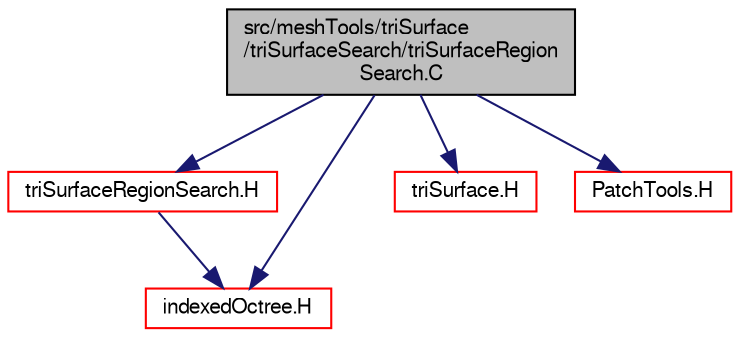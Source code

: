 digraph "src/meshTools/triSurface/triSurfaceSearch/triSurfaceRegionSearch.C"
{
  bgcolor="transparent";
  edge [fontname="FreeSans",fontsize="10",labelfontname="FreeSans",labelfontsize="10"];
  node [fontname="FreeSans",fontsize="10",shape=record];
  Node0 [label="src/meshTools/triSurface\l/triSurfaceSearch/triSurfaceRegion\lSearch.C",height=0.2,width=0.4,color="black", fillcolor="grey75", style="filled", fontcolor="black"];
  Node0 -> Node1 [color="midnightblue",fontsize="10",style="solid",fontname="FreeSans"];
  Node1 [label="triSurfaceRegionSearch.H",height=0.2,width=0.4,color="red",URL="$a08237.html"];
  Node1 -> Node112 [color="midnightblue",fontsize="10",style="solid",fontname="FreeSans"];
  Node112 [label="indexedOctree.H",height=0.2,width=0.4,color="red",URL="$a08387.html"];
  Node0 -> Node112 [color="midnightblue",fontsize="10",style="solid",fontname="FreeSans"];
  Node0 -> Node167 [color="midnightblue",fontsize="10",style="solid",fontname="FreeSans"];
  Node167 [label="triSurface.H",height=0.2,width=0.4,color="red",URL="$a17024.html"];
  Node0 -> Node189 [color="midnightblue",fontsize="10",style="solid",fontname="FreeSans"];
  Node189 [label="PatchTools.H",height=0.2,width=0.4,color="red",URL="$a11852.html"];
}
